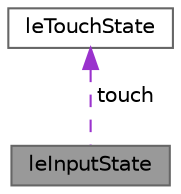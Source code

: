 digraph "leInputState"
{
 // INTERACTIVE_SVG=YES
 // LATEX_PDF_SIZE
  bgcolor="transparent";
  edge [fontname=Helvetica,fontsize=10,labelfontname=Helvetica,labelfontsize=10];
  node [fontname=Helvetica,fontsize=10,shape=box,height=0.2,width=0.4];
  Node1 [label="leInputState",height=0.2,width=0.4,color="gray40", fillcolor="grey60", style="filled", fontcolor="black",tooltip="This struct represents input state."];
  Node2 -> Node1 [dir="back",color="darkorchid3",style="dashed",label=" touch" ];
  Node2 [label="leTouchState",height=0.2,width=0.4,color="gray40", fillcolor="white", style="filled",URL="$structleTouchState.html",tooltip="This struct represents a touch state."];
}
